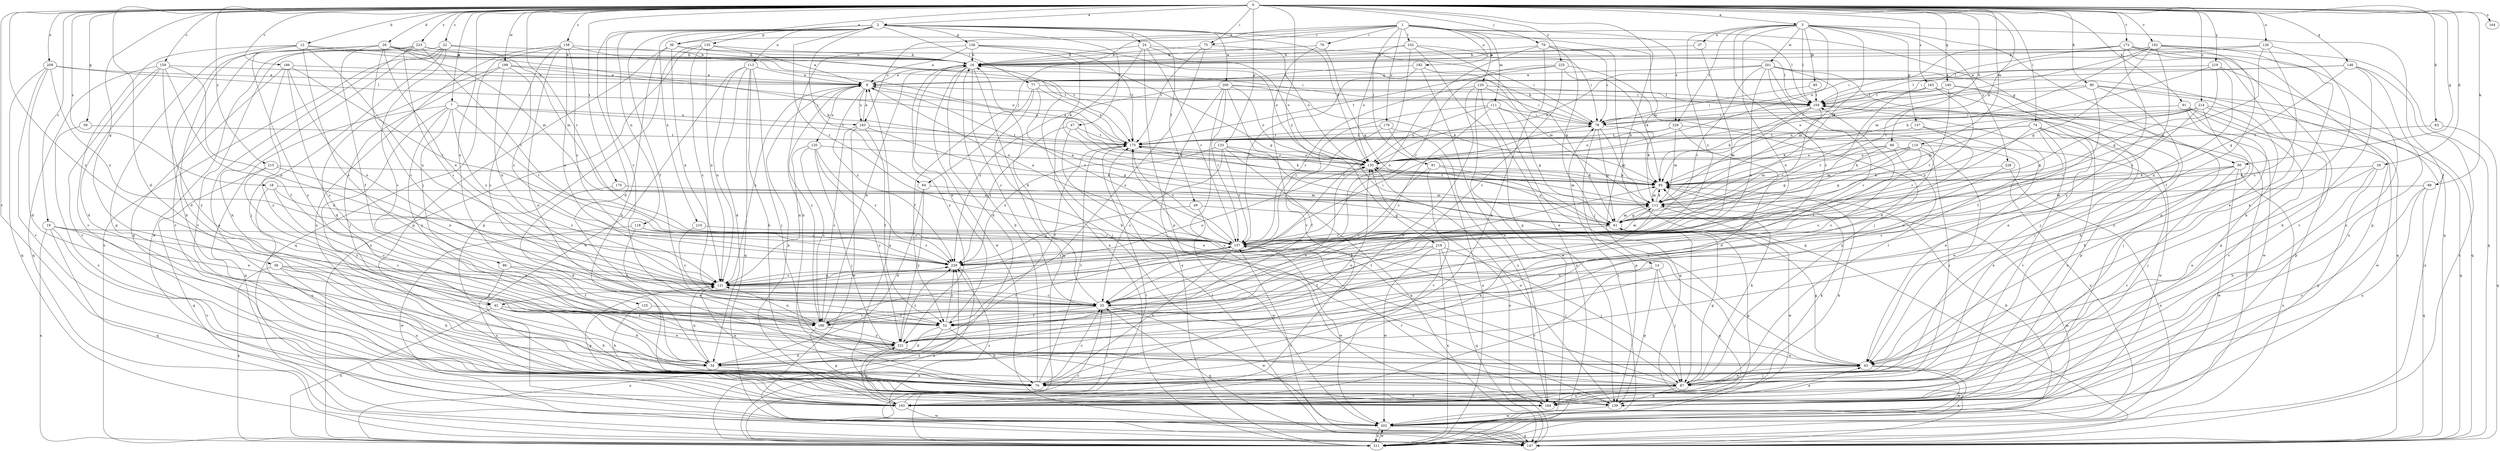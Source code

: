 strict digraph  {
0;
1;
2;
3;
7;
8;
12;
14;
16;
18;
19;
22;
24;
25;
28;
29;
34;
36;
37;
42;
43;
47;
49;
52;
56;
59;
60;
61;
63;
66;
70;
74;
75;
76;
77;
78;
79;
81;
84;
85;
86;
87;
88;
90;
91;
95;
102;
104;
110;
111;
112;
113;
118;
120;
121;
125;
126;
129;
130;
133;
135;
136;
137;
139;
140;
146;
147;
157;
158;
159;
163;
164;
166;
170;
172;
175;
178;
182;
183;
184;
186;
192;
193;
199;
200;
201;
202;
209;
210;
211;
214;
215;
218;
219;
221;
223;
225;
226;
228;
229;
0 -> 2  [label=a];
0 -> 3  [label=a];
0 -> 7  [label=a];
0 -> 12  [label=b];
0 -> 14  [label=b];
0 -> 18  [label=c];
0 -> 19  [label=c];
0 -> 22  [label=c];
0 -> 28  [label=d];
0 -> 29  [label=d];
0 -> 34  [label=d];
0 -> 36  [label=e];
0 -> 56  [label=g];
0 -> 59  [label=g];
0 -> 60  [label=g];
0 -> 63  [label=h];
0 -> 66  [label=h];
0 -> 74  [label=i];
0 -> 75  [label=i];
0 -> 79  [label=j];
0 -> 88  [label=k];
0 -> 90  [label=k];
0 -> 91  [label=k];
0 -> 95  [label=k];
0 -> 110  [label=m];
0 -> 125  [label=o];
0 -> 126  [label=o];
0 -> 133  [label=p];
0 -> 140  [label=q];
0 -> 146  [label=q];
0 -> 157  [label=r];
0 -> 158  [label=s];
0 -> 159  [label=s];
0 -> 163  [label=s];
0 -> 164  [label=s];
0 -> 166  [label=s];
0 -> 170  [label=t];
0 -> 172  [label=t];
0 -> 186  [label=v];
0 -> 192  [label=v];
0 -> 193  [label=v];
0 -> 199  [label=w];
0 -> 209  [label=x];
0 -> 214  [label=y];
0 -> 215  [label=y];
0 -> 218  [label=y];
0 -> 219  [label=y];
0 -> 223  [label=z];
0 -> 225  [label=z];
1 -> 36  [label=e];
1 -> 60  [label=g];
1 -> 75  [label=i];
1 -> 76  [label=i];
1 -> 81  [label=j];
1 -> 84  [label=j];
1 -> 102  [label=l];
1 -> 111  [label=m];
1 -> 112  [label=m];
1 -> 129  [label=o];
1 -> 178  [label=u];
1 -> 182  [label=u];
1 -> 183  [label=u];
1 -> 226  [label=z];
2 -> 24  [label=c];
2 -> 25  [label=c];
2 -> 34  [label=d];
2 -> 47  [label=f];
2 -> 49  [label=f];
2 -> 52  [label=f];
2 -> 77  [label=i];
2 -> 84  [label=j];
2 -> 104  [label=l];
2 -> 113  [label=n];
2 -> 118  [label=n];
2 -> 130  [label=o];
2 -> 135  [label=p];
2 -> 136  [label=p];
2 -> 157  [label=r];
2 -> 200  [label=w];
2 -> 210  [label=x];
3 -> 25  [label=c];
3 -> 37  [label=e];
3 -> 42  [label=e];
3 -> 85  [label=j];
3 -> 104  [label=l];
3 -> 112  [label=m];
3 -> 130  [label=o];
3 -> 137  [label=p];
3 -> 139  [label=p];
3 -> 147  [label=q];
3 -> 201  [label=w];
3 -> 226  [label=z];
3 -> 228  [label=z];
3 -> 229  [label=z];
7 -> 42  [label=e];
7 -> 86  [label=j];
7 -> 147  [label=q];
7 -> 157  [label=r];
7 -> 175  [label=t];
7 -> 183  [label=u];
7 -> 221  [label=y];
7 -> 229  [label=z];
8 -> 104  [label=l];
8 -> 120  [label=n];
8 -> 121  [label=n];
8 -> 166  [label=s];
8 -> 183  [label=u];
8 -> 229  [label=z];
12 -> 16  [label=b];
12 -> 25  [label=c];
12 -> 34  [label=d];
12 -> 95  [label=k];
12 -> 121  [label=n];
12 -> 139  [label=p];
12 -> 193  [label=v];
14 -> 87  [label=j];
14 -> 121  [label=n];
14 -> 139  [label=p];
14 -> 184  [label=u];
14 -> 193  [label=v];
16 -> 8  [label=a];
16 -> 25  [label=c];
16 -> 34  [label=d];
16 -> 61  [label=g];
16 -> 147  [label=q];
16 -> 202  [label=w];
16 -> 221  [label=y];
18 -> 112  [label=m];
18 -> 166  [label=s];
18 -> 184  [label=u];
18 -> 229  [label=z];
19 -> 25  [label=c];
19 -> 42  [label=e];
19 -> 147  [label=q];
19 -> 157  [label=r];
19 -> 193  [label=v];
19 -> 211  [label=x];
22 -> 16  [label=b];
22 -> 70  [label=h];
22 -> 87  [label=j];
22 -> 112  [label=m];
22 -> 166  [label=s];
22 -> 193  [label=v];
22 -> 211  [label=x];
24 -> 16  [label=b];
24 -> 78  [label=i];
24 -> 130  [label=o];
24 -> 139  [label=p];
24 -> 157  [label=r];
24 -> 211  [label=x];
25 -> 16  [label=b];
25 -> 52  [label=f];
25 -> 147  [label=q];
25 -> 166  [label=s];
25 -> 202  [label=w];
28 -> 16  [label=b];
28 -> 25  [label=c];
28 -> 52  [label=f];
28 -> 70  [label=h];
28 -> 112  [label=m];
28 -> 121  [label=n];
28 -> 130  [label=o];
28 -> 175  [label=t];
28 -> 221  [label=y];
29 -> 43  [label=e];
29 -> 70  [label=h];
29 -> 95  [label=k];
29 -> 139  [label=p];
34 -> 70  [label=h];
34 -> 121  [label=n];
34 -> 130  [label=o];
36 -> 16  [label=b];
36 -> 70  [label=h];
36 -> 104  [label=l];
36 -> 121  [label=n];
36 -> 139  [label=p];
37 -> 16  [label=b];
37 -> 229  [label=z];
42 -> 34  [label=d];
42 -> 43  [label=e];
42 -> 70  [label=h];
42 -> 166  [label=s];
42 -> 211  [label=x];
43 -> 61  [label=g];
43 -> 87  [label=j];
43 -> 202  [label=w];
43 -> 211  [label=x];
47 -> 43  [label=e];
47 -> 95  [label=k];
47 -> 175  [label=t];
47 -> 229  [label=z];
49 -> 61  [label=g];
49 -> 202  [label=w];
49 -> 229  [label=z];
52 -> 16  [label=b];
52 -> 34  [label=d];
52 -> 70  [label=h];
52 -> 104  [label=l];
52 -> 211  [label=x];
52 -> 229  [label=z];
56 -> 52  [label=f];
56 -> 70  [label=h];
56 -> 121  [label=n];
56 -> 184  [label=u];
56 -> 211  [label=x];
59 -> 175  [label=t];
59 -> 193  [label=v];
60 -> 25  [label=c];
60 -> 43  [label=e];
60 -> 95  [label=k];
60 -> 193  [label=v];
60 -> 202  [label=w];
60 -> 211  [label=x];
61 -> 8  [label=a];
61 -> 112  [label=m];
61 -> 130  [label=o];
61 -> 139  [label=p];
61 -> 157  [label=r];
63 -> 147  [label=q];
63 -> 175  [label=t];
66 -> 61  [label=g];
66 -> 87  [label=j];
66 -> 112  [label=m];
66 -> 130  [label=o];
66 -> 221  [label=y];
70 -> 16  [label=b];
70 -> 25  [label=c];
70 -> 121  [label=n];
70 -> 175  [label=t];
74 -> 95  [label=k];
74 -> 157  [label=r];
74 -> 166  [label=s];
74 -> 175  [label=t];
74 -> 184  [label=u];
74 -> 193  [label=v];
74 -> 202  [label=w];
75 -> 16  [label=b];
75 -> 130  [label=o];
75 -> 166  [label=s];
75 -> 175  [label=t];
76 -> 16  [label=b];
76 -> 61  [label=g];
76 -> 193  [label=v];
77 -> 52  [label=f];
77 -> 87  [label=j];
77 -> 104  [label=l];
77 -> 157  [label=r];
77 -> 175  [label=t];
78 -> 16  [label=b];
78 -> 61  [label=g];
78 -> 95  [label=k];
78 -> 112  [label=m];
78 -> 139  [label=p];
78 -> 175  [label=t];
79 -> 16  [label=b];
79 -> 70  [label=h];
79 -> 78  [label=i];
79 -> 87  [label=j];
79 -> 121  [label=n];
79 -> 147  [label=q];
81 -> 25  [label=c];
81 -> 95  [label=k];
81 -> 112  [label=m];
81 -> 193  [label=v];
84 -> 34  [label=d];
84 -> 112  [label=m];
84 -> 221  [label=y];
85 -> 78  [label=i];
85 -> 104  [label=l];
86 -> 52  [label=f];
86 -> 121  [label=n];
86 -> 184  [label=u];
87 -> 16  [label=b];
87 -> 43  [label=e];
87 -> 61  [label=g];
87 -> 95  [label=k];
87 -> 104  [label=l];
87 -> 139  [label=p];
87 -> 175  [label=t];
87 -> 184  [label=u];
87 -> 193  [label=v];
88 -> 112  [label=m];
88 -> 147  [label=q];
88 -> 184  [label=u];
88 -> 193  [label=v];
90 -> 52  [label=f];
90 -> 70  [label=h];
90 -> 104  [label=l];
90 -> 130  [label=o];
90 -> 139  [label=p];
90 -> 211  [label=x];
91 -> 70  [label=h];
91 -> 78  [label=i];
91 -> 87  [label=j];
91 -> 139  [label=p];
91 -> 193  [label=v];
95 -> 112  [label=m];
102 -> 16  [label=b];
102 -> 25  [label=c];
102 -> 61  [label=g];
102 -> 78  [label=i];
102 -> 130  [label=o];
102 -> 139  [label=p];
104 -> 78  [label=i];
104 -> 95  [label=k];
104 -> 112  [label=m];
104 -> 139  [label=p];
104 -> 157  [label=r];
110 -> 25  [label=c];
110 -> 43  [label=e];
110 -> 61  [label=g];
110 -> 87  [label=j];
110 -> 95  [label=k];
110 -> 112  [label=m];
110 -> 130  [label=o];
111 -> 25  [label=c];
111 -> 61  [label=g];
111 -> 78  [label=i];
111 -> 130  [label=o];
111 -> 147  [label=q];
111 -> 157  [label=r];
112 -> 61  [label=g];
112 -> 70  [label=h];
112 -> 95  [label=k];
112 -> 175  [label=t];
112 -> 202  [label=w];
113 -> 8  [label=a];
113 -> 34  [label=d];
113 -> 70  [label=h];
113 -> 87  [label=j];
113 -> 121  [label=n];
113 -> 147  [label=q];
113 -> 202  [label=w];
118 -> 43  [label=e];
118 -> 157  [label=r];
118 -> 202  [label=w];
118 -> 229  [label=z];
120 -> 87  [label=j];
120 -> 121  [label=n];
120 -> 130  [label=o];
120 -> 166  [label=s];
120 -> 221  [label=y];
120 -> 229  [label=z];
121 -> 25  [label=c];
121 -> 130  [label=o];
121 -> 139  [label=p];
121 -> 229  [label=z];
125 -> 52  [label=f];
125 -> 70  [label=h];
126 -> 16  [label=b];
126 -> 25  [label=c];
126 -> 43  [label=e];
126 -> 61  [label=g];
126 -> 78  [label=i];
129 -> 70  [label=h];
129 -> 78  [label=i];
129 -> 104  [label=l];
129 -> 157  [label=r];
129 -> 202  [label=w];
129 -> 211  [label=x];
130 -> 95  [label=k];
133 -> 25  [label=c];
133 -> 95  [label=k];
133 -> 130  [label=o];
133 -> 147  [label=q];
133 -> 157  [label=r];
133 -> 229  [label=z];
135 -> 8  [label=a];
135 -> 16  [label=b];
135 -> 25  [label=c];
135 -> 121  [label=n];
135 -> 139  [label=p];
135 -> 211  [label=x];
136 -> 8  [label=a];
136 -> 16  [label=b];
136 -> 70  [label=h];
136 -> 95  [label=k];
136 -> 130  [label=o];
136 -> 175  [label=t];
137 -> 43  [label=e];
137 -> 166  [label=s];
137 -> 175  [label=t];
139 -> 8  [label=a];
139 -> 130  [label=o];
139 -> 202  [label=w];
140 -> 43  [label=e];
140 -> 104  [label=l];
140 -> 157  [label=r];
140 -> 175  [label=t];
140 -> 202  [label=w];
146 -> 8  [label=a];
146 -> 61  [label=g];
146 -> 70  [label=h];
146 -> 104  [label=l];
146 -> 184  [label=u];
146 -> 211  [label=x];
147 -> 130  [label=o];
147 -> 157  [label=r];
147 -> 175  [label=t];
157 -> 8  [label=a];
157 -> 70  [label=h];
157 -> 78  [label=i];
157 -> 87  [label=j];
157 -> 112  [label=m];
157 -> 175  [label=t];
157 -> 202  [label=w];
157 -> 229  [label=z];
158 -> 16  [label=b];
158 -> 43  [label=e];
158 -> 121  [label=n];
158 -> 147  [label=q];
158 -> 166  [label=s];
158 -> 175  [label=t];
158 -> 184  [label=u];
158 -> 229  [label=z];
159 -> 8  [label=a];
159 -> 34  [label=d];
159 -> 52  [label=f];
159 -> 121  [label=n];
159 -> 147  [label=q];
159 -> 193  [label=v];
159 -> 221  [label=y];
163 -> 87  [label=j];
163 -> 104  [label=l];
163 -> 157  [label=r];
163 -> 229  [label=z];
166 -> 16  [label=b];
166 -> 95  [label=k];
166 -> 121  [label=n];
166 -> 139  [label=p];
166 -> 221  [label=y];
170 -> 34  [label=d];
170 -> 112  [label=m];
172 -> 16  [label=b];
172 -> 43  [label=e];
172 -> 78  [label=i];
172 -> 104  [label=l];
172 -> 139  [label=p];
172 -> 184  [label=u];
172 -> 193  [label=v];
172 -> 221  [label=y];
175 -> 8  [label=a];
175 -> 52  [label=f];
175 -> 95  [label=k];
175 -> 130  [label=o];
178 -> 52  [label=f];
178 -> 175  [label=t];
178 -> 184  [label=u];
178 -> 211  [label=x];
182 -> 8  [label=a];
182 -> 112  [label=m];
182 -> 157  [label=r];
182 -> 184  [label=u];
183 -> 8  [label=a];
183 -> 52  [label=f];
183 -> 61  [label=g];
183 -> 166  [label=s];
183 -> 175  [label=t];
183 -> 202  [label=w];
184 -> 43  [label=e];
184 -> 95  [label=k];
184 -> 157  [label=r];
186 -> 8  [label=a];
186 -> 121  [label=n];
186 -> 139  [label=p];
186 -> 157  [label=r];
186 -> 166  [label=s];
186 -> 221  [label=y];
192 -> 16  [label=b];
192 -> 52  [label=f];
192 -> 61  [label=g];
192 -> 70  [label=h];
192 -> 95  [label=k];
192 -> 112  [label=m];
192 -> 121  [label=n];
192 -> 147  [label=q];
193 -> 8  [label=a];
193 -> 25  [label=c];
193 -> 95  [label=k];
193 -> 202  [label=w];
193 -> 221  [label=y];
199 -> 8  [label=a];
199 -> 34  [label=d];
199 -> 87  [label=j];
199 -> 121  [label=n];
199 -> 130  [label=o];
199 -> 229  [label=z];
200 -> 43  [label=e];
200 -> 95  [label=k];
200 -> 104  [label=l];
200 -> 130  [label=o];
200 -> 157  [label=r];
200 -> 184  [label=u];
200 -> 211  [label=x];
200 -> 229  [label=z];
201 -> 8  [label=a];
201 -> 25  [label=c];
201 -> 34  [label=d];
201 -> 87  [label=j];
201 -> 112  [label=m];
201 -> 121  [label=n];
201 -> 130  [label=o];
201 -> 147  [label=q];
201 -> 157  [label=r];
202 -> 78  [label=i];
202 -> 95  [label=k];
202 -> 147  [label=q];
202 -> 211  [label=x];
202 -> 229  [label=z];
209 -> 8  [label=a];
209 -> 34  [label=d];
209 -> 104  [label=l];
209 -> 147  [label=q];
209 -> 193  [label=v];
209 -> 229  [label=z];
210 -> 25  [label=c];
210 -> 157  [label=r];
211 -> 25  [label=c];
211 -> 104  [label=l];
211 -> 112  [label=m];
211 -> 175  [label=t];
211 -> 202  [label=w];
211 -> 229  [label=z];
214 -> 61  [label=g];
214 -> 78  [label=i];
214 -> 112  [label=m];
214 -> 130  [label=o];
214 -> 147  [label=q];
214 -> 157  [label=r];
214 -> 202  [label=w];
214 -> 221  [label=y];
215 -> 95  [label=k];
215 -> 121  [label=n];
215 -> 147  [label=q];
215 -> 221  [label=y];
218 -> 52  [label=f];
218 -> 87  [label=j];
218 -> 147  [label=q];
218 -> 202  [label=w];
218 -> 211  [label=x];
218 -> 229  [label=z];
219 -> 8  [label=a];
219 -> 61  [label=g];
219 -> 95  [label=k];
219 -> 121  [label=n];
219 -> 147  [label=q];
221 -> 34  [label=d];
221 -> 43  [label=e];
221 -> 130  [label=o];
221 -> 157  [label=r];
221 -> 193  [label=v];
221 -> 229  [label=z];
223 -> 16  [label=b];
223 -> 25  [label=c];
223 -> 78  [label=i];
223 -> 157  [label=r];
223 -> 184  [label=u];
223 -> 193  [label=v];
223 -> 202  [label=w];
225 -> 8  [label=a];
225 -> 25  [label=c];
225 -> 87  [label=j];
225 -> 95  [label=k];
225 -> 157  [label=r];
225 -> 175  [label=t];
226 -> 34  [label=d];
226 -> 112  [label=m];
226 -> 130  [label=o];
226 -> 175  [label=t];
226 -> 211  [label=x];
228 -> 95  [label=k];
228 -> 211  [label=x];
228 -> 221  [label=y];
229 -> 121  [label=n];
229 -> 211  [label=x];
}
